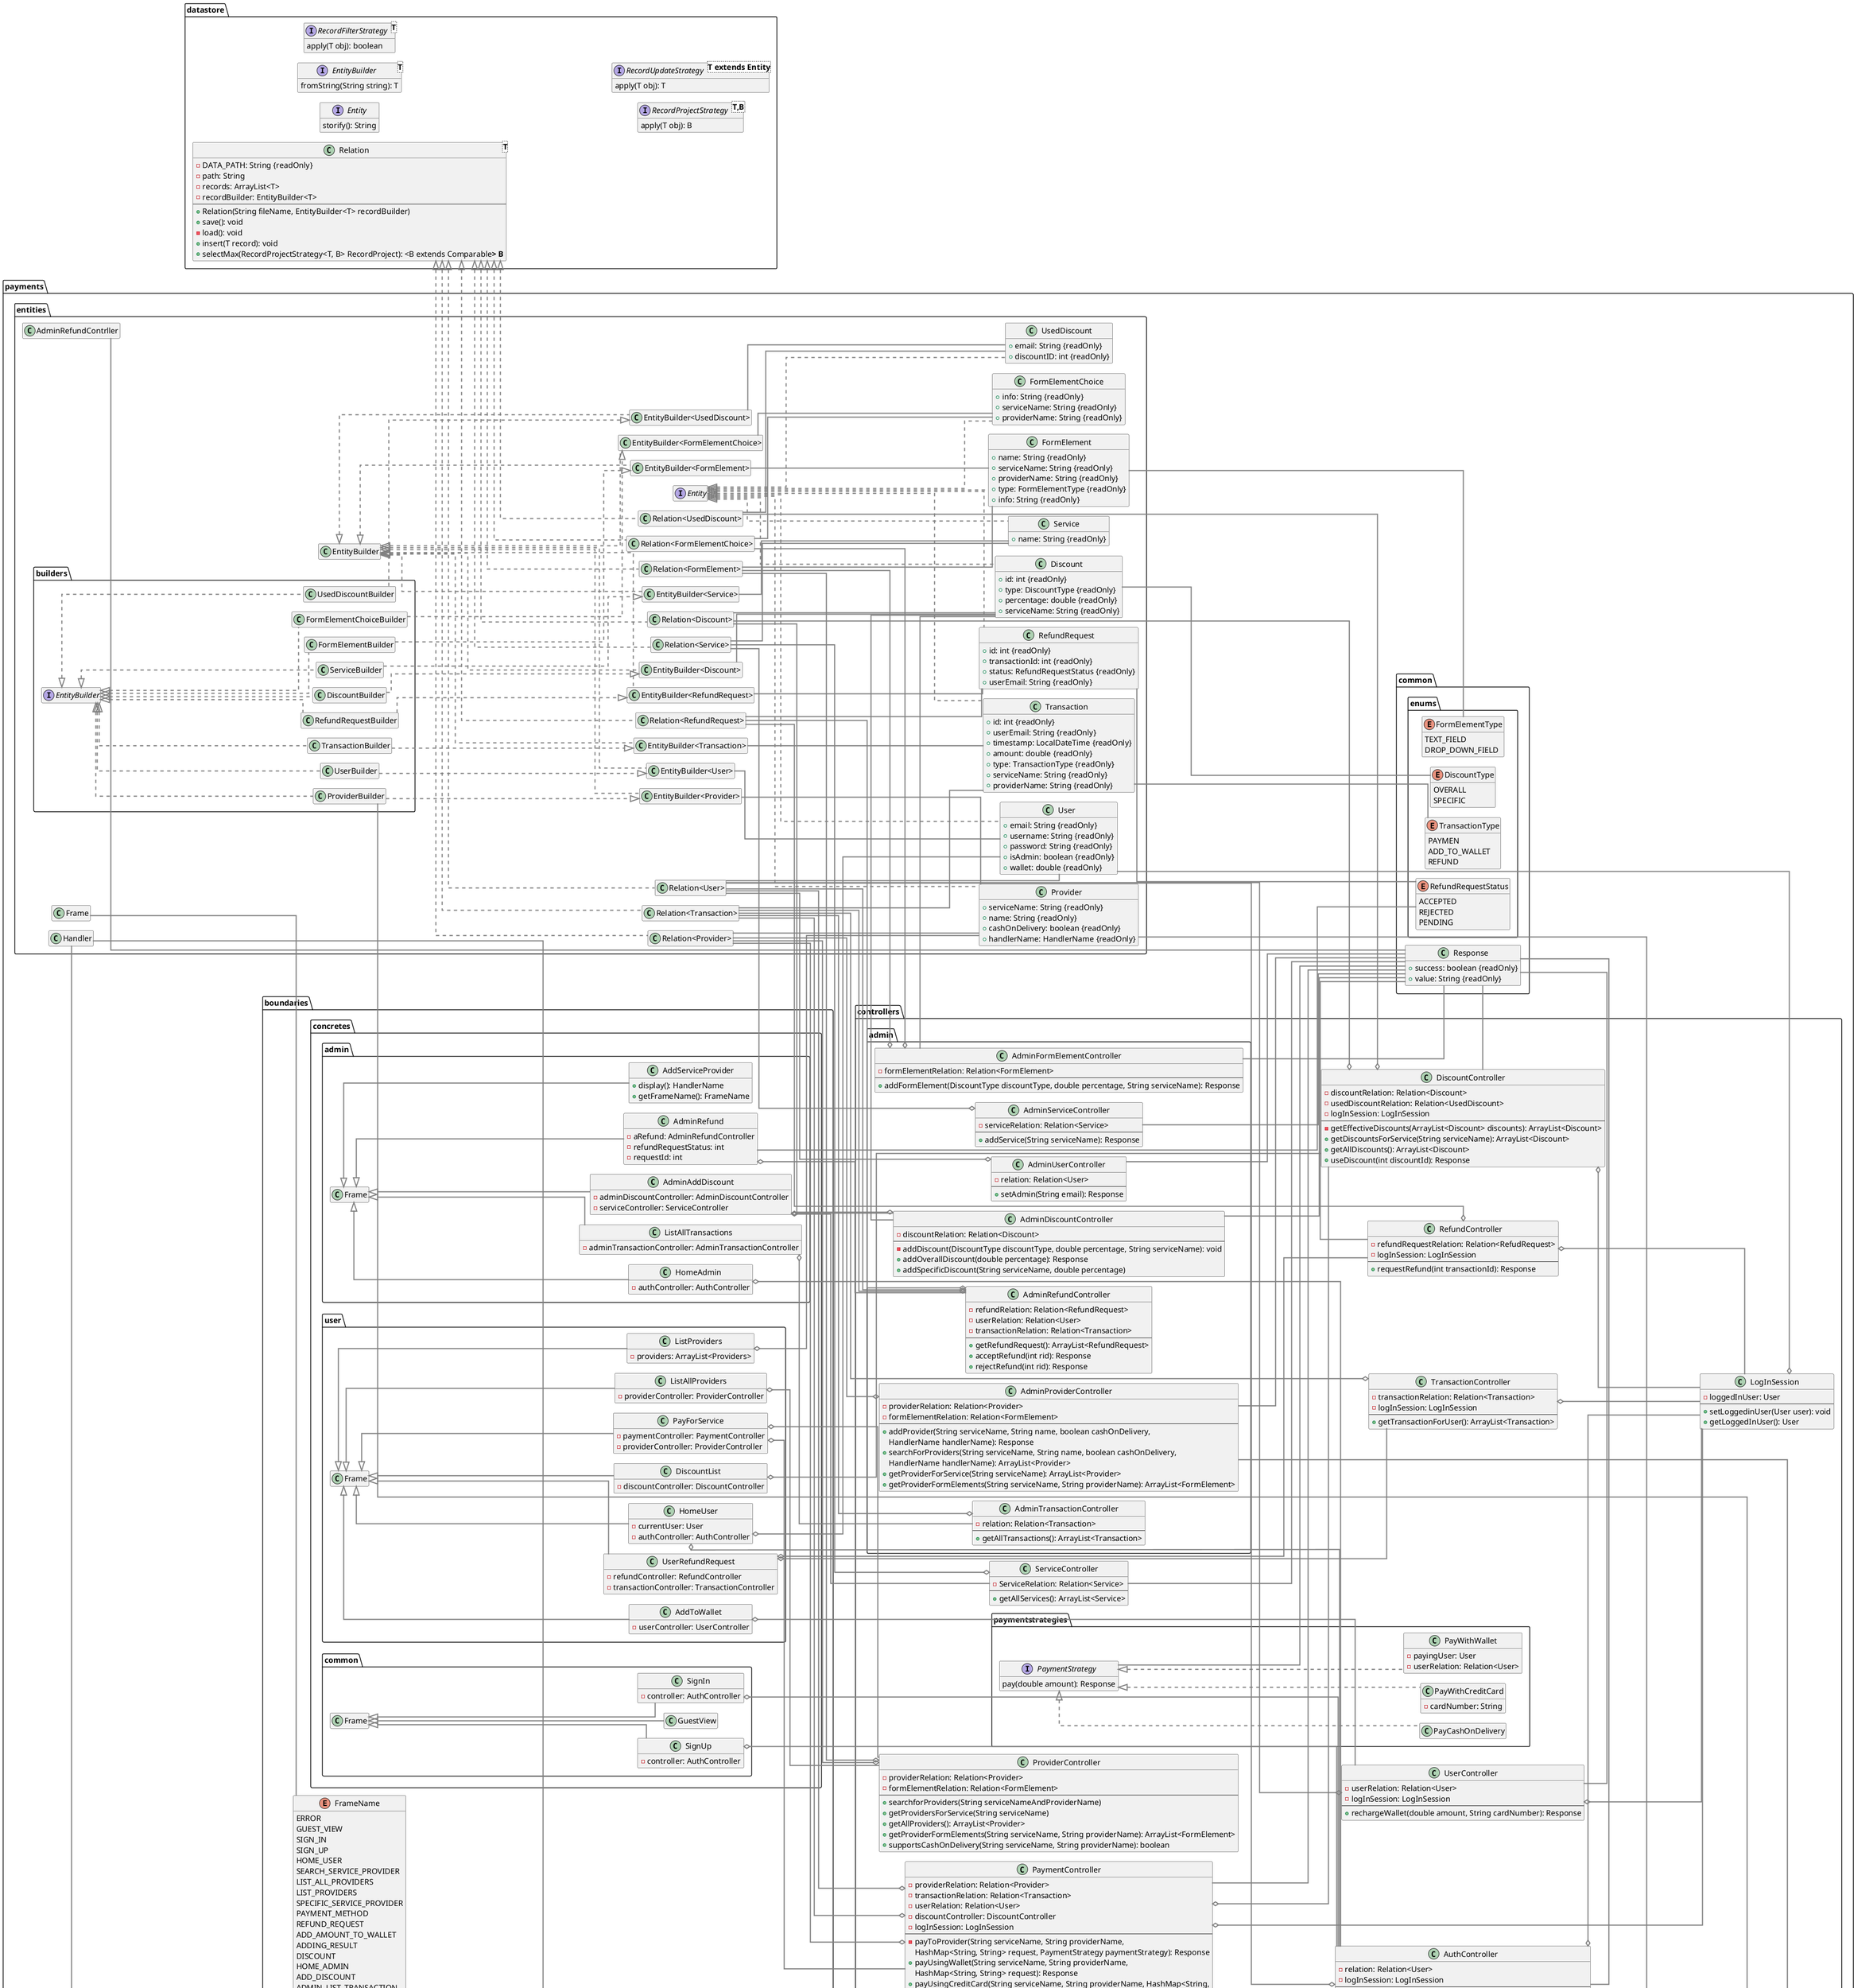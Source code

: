 @startuml Domain Model
skinparam nodesep 20
skinparam linetype ortho
skinparam ranksep 150
left to right direction
skinparam style strictuml
skinparam style DefaultFontName Arial
skinparam DefaultFontSize 16
skinparam DefaultFontStyle bold
skinparam ArrowThickness 2.2
skinparam ArrowColor #grey
hide empty members


package datastore <<Folder>>{
    interface Entity {
        storify(): String
    }
    interface EntityBuilder<T>{
        fromString(String string): T
    }
    interface RecordFilterStrategy<T>   {
        apply(T obj): boolean
    }
    interface RecordProjectStrategy<T,B>   {
        apply(T obj): B
    }
    interface RecordUpdateStrategy<T extends Entity>   {
        apply(T obj): T
    }
    class  Relation<T>{
        - DATA_PATH: String {readOnly}
        - path: String
        - records: ArrayList<T>
        - recordBuilder: EntityBuilder<T>
        --
        + Relation(String fileName, EntityBuilder<T> recordBuilder)
        + save(): void
        - load(): void
        + insert(T record): void
        + selectMax(RecordProjectStrategy<T, B> RecordProject): <B extends Comparable<B>> B
    }
}

package handlers <<folder>>{
    abstract class  Handler   {
        --
        + {abstract} getHandlerName(): HandlerName
        + {abstract} getRequestKeys(): String[]
        + {abstract} getConstrains(): String
        # {abstract} handleRequestAndGetAmount(HasMap<String, String> request): HandlerResponse
        # requestContainsAllKeys(HashMap<String, String> request): boolean
        + validateAndHandleRequest(HasMap<String, String> request): request
    }
    class  HandlerFactory  {
        + getHandler: Handler
    }
    enum HandlerName   {
        VODAFONE_RECHARGE
        WE_RECHARGE
        ORANGE_RECHARGE
        VODAFONE_INTERNET
        ETISALAT_RECHARGE
        WE_INTERNET
        ETISALAT_INTERNET
        ORANGE_INTERNET
        QUARTERLY_LANDLINE
        MONTHLY_LANDLINE
        NGO_DONATION
        CANCER_HOSPITAL_DONATION
        SCHOOL_DONATION
        PROXY
        ERRONEOUS
    }
    class  HandlerResponse   {
        + success: boolean {readOnly}
        + errorMessage: String {readOnly}
        + amount: Double {readOnly}
    }

    package handlers.concrete{
        class  CancerHospitalDonationHandler extends Handler{
            - {static} TYPES_PRICES: Map<String, Double>
        }
        class  ErroneousHandler extends Handler {

        }
        class  EtisalatInternetHandler extends Handler{
            + {static} allowedBandwidth: Set<String>
        }
        class  EtisalatRechargeHandler extends Handler{
        }
        class  MonthlyLandlineHandler extends Handler{
            - MONTHLY_PRICE: Double
        }
        class  NgoDonationHandler extends Handler{

        }
        class  OrangeInternetHandler extends Handler{
            - {static} allowedBandwidth: Set<String> {readOnly}
        }
        class  OrangeRechargeHandler extends Handler{

        }
        class  QuarterlyLandlineHandler extends Handler{
            - {static} QUARTERLY_PRICE: double
        }
        class  SchoolDonationHandler extends Handler{

        }
        class  VodafoneInternetHandler extends Handler{
            - {static} allowedBandwidth: Set<String> {readOnly}
        }
        class  VodafoneRechargeHandler extends Handler{

        }
        class  WeInternetHandler extends Handler{

        }
        class  WeRechargeHandler extends Handler{

        }

    }
}

package payments{
    package payments.boundaries{
        abstract class  Frame{
            + {abstract} getFrameName(): FrameName
            # {abstract} display(Scanner scanner): FrameName
            + displayWithInstruction(Scanner scanner): FrameName
        }
        enum FrameName {
            ERROR
            GUEST_VIEW
            SIGN_IN
            SIGN_UP
            HOME_USER
            SEARCH_SERVICE_PROVIDER
            LIST_ALL_PROVIDERS
            LIST_PROVIDERS
            SPECIFIC_SERVICE_PROVIDER
            PAYMENT_METHOD
            REFUND_REQUEST
            ADD_AMOUNT_TO_WALLET
            ADDING_RESULT
            DISCOUNT
            HOME_ADMIN
            ADD_DISCOUNT
            ADMIN_LIST_TRANSACTION
            ADMIN_LIST_REFUNDS
            LIST_ALL_TRANSACTIONS
            ADMIN_REFUND
        }
        class  Router{
            - frames: HashMap<FrameName, Frame>
            - currentFrame: Frame
            --
            + mainLoop(): void
        }

        Router o-- Frame


        package payments.boundaries.concretes{
            package payments.boundaries.concretes.admin{
                class  AddServiceProvider extends Frame  {
                    + display(): HandlerName
                    + getFrameName(): FrameName
                }
                class  AdminAddDiscount extends Frame  {
                    - adminDiscountController: AdminDiscountController
                    - serviceController: ServiceController
                }
                class  AdminRefund extends Frame   {
                    - aRefund: AdminRefundController
                    - refundRequestStatus: int
                    - requestId: int
                }
                class  HomeAdmin extends Frame   {
                    - authController: AuthController
                }
                class  ListAllTransactions extends Frame   {
                    - adminTransactionController: AdminTransactionController
                }
            }

            package payments.boundaries.concretes.common{
                class  GuestView extends Frame   {

                }
                class  SignIn extends Frame  {
                    - controller: AuthController
                }
                class  SignUp extends Frame  {
                    - controller: AuthController
                }
            }
            package payments.boundaries.concretes.user{
                class  AddToWallet extends Frame   {
                    - userController: UserController
                }
                class  DiscountList extends Frame    {
                    - discountController: DiscountController
                }
                class  HomeUser extends Frame    {
                    - currentUser: User
                    - authController: AuthController
                }
                class  ListAllProviders extends Frame    {
                    - providerController: ProviderController
                }
                class  ListProviders extends Frame   {
                    - providers: ArrayList<Providers>
                }
                class  PayForService extends Frame   {
                    - paymentController: PaymentController
                    - providerController: ProviderController
                }
                class  UserRefundRequest extends Frame   {
                    - refundController: RefundController
                    - transactionController: TransactionController
                }
            }






        }

    }
    package payments.common{
        class  Response   {
            + success: boolean {readOnly}
            + value: String {readOnly}
        }
        package payments.common.enums{
            enum DiscountType {
                OVERALL
                SPECIFIC
            }
            enum FormElementType   {
                TEXT_FIELD
                DROP_DOWN_FIELD
            }
            enum RefundRequestStatus   {
                ACCEPTED
                REJECTED
                PENDING
            }
            enum TransactionType   {
                PAYMEN
                ADD_TO_WALLET
                REFUND
            }
        }

    }
    package payments.controllers{

        package payments.controllers.admin{

            class  AdminDiscountController   {
                - discountRelation: Relation<Discount>
                --
                - addDiscount(DiscountType discountType, double percentage, String serviceName): void
                + addOverallDiscount(double percentage): Response
                + addSpecificDiscount(String serviceName, double percentage)
            }
            class  AdminFormElementController   {
                - formElementRelation: Relation<FormElement>
                --
                + addFormElement(DiscountType discountType, double percentage, String serviceName): Response
            }
            class  AdminProviderController   {
                - providerRelation: Relation<Provider>
                - formElementRelation: Relation<FormElement>
                --
                + addProvider(String serviceName, String name, boolean cashOnDelivery,
                HandlerName handlerName): Response
                + searchForProviders(String serviceName, String name, boolean cashOnDelivery,
                HandlerName handlerName): ArrayList<Provider>
                + getProviderForService(String serviceName): ArrayList<Provider>
                + getProviderFormElements(String serviceName, String providerName): ArrayList<FormElement>
            }
            class  AdminRefundController   {
                - refundRelation: Relation<RefundRequest>
                - userRelation: Relation<User>
                - transactionRelation: Relation<Transaction>
                --
                + getRefundRequest(): ArrayList<RefundRequest>
                + acceptRefund(int rid): Response
                + rejectRefund(int rid): Response
            }
            class  AdminServiceController   {
                - serviceRelation: Relation<Service>
                --
                + addService(String serviceName): Response
            }
            class  AdminTransactionController   {
                - relation: Relation<Transaction>
                --
                + getAllTransactions(): ArrayList<Transaction>
            }
            class  AdminUserController {
                - relation: Relation<User>
                --
                + setAdmin(String email): Response
            }
        }

        package payments.controllers.paymentstrategies{
            interface PaymentStrategy   {
                pay(double amount): Response
            }
            class  PayCashOnDelivery  implements PaymentStrategy {

            }
            class  PayWithCreditCard  implements PaymentStrategy {
                - cardNumber: String
            }
            class  PayWithWallet  implements PaymentStrategy {
                - payingUser: User
                - userRelation: Relation<User>
            }
        }

        class  AuthController   {
            - relation: Relation<User>
            - logInSession: LogInSession
            --
            + signUp(String email, String userName, String password): Response
            + logIn(String email, String password): Response
            + logOut(): Response
        }
        class  DiscountController   {
            - discountRelation: Relation<Discount>
            - usedDiscountRelation: Relation<UsedDiscount>
            - logInSession: LogInSession
            --
            - getEffectiveDiscounts(ArrayList<Discount> discounts): ArrayList<Discount>
            + getDiscountsForService(String serviceName): ArrayList<Discount>
            + getAllDiscounts(): ArrayList<Discount>
            + useDiscount(int discountId): Response
        }
        class  LogInSession   {
            - loggedInUser: User
            --
            + setLoggedinUser(User user): void
            + getLoggedInUser(): User
        }
        class  PaymentController   {
            - providerRelation: Relation<Provider>
            - transactionRelation: Relation<Transaction>
            - userRelation: Relation<User>
            - discountController: DiscountController
            - logInSession: LogInSession
            --
            - payToProvider(String serviceName, String providerName,
            HashMap<String, String> request, PaymentStrategy paymentStrategy): Response
            + payUsingWallet(String serviceName, String providerName,
            HashMap<String, String> request): Response
            + payUsingCreditCard(String serviceName, String providerName, HashMap<String,
            String> request, String cardNumber): Response
            + payCashOnDelivery(String serviceName, String providerName,
            HashMap<String, String> request): Response
        }
        class  RefundController   {
            - refundRequestRelation: Relation<RefudRequest>
            - logInSession: LogInSession
            --
            + requestRefund(int transactionId): Response
        }
        class  ServiceController   {
            - ServiceRelation: Relation<Service>
            --
            + getAllServices(): ArrayList<Service>
        }
        class  TransactionController   {
            - transactionRelation: Relation<Transaction>
            - logInSession: LogInSession
            --
            + getTransactionForUser(): ArrayList<Transaction>
        }
        class  UserController   {
            - userRelation: Relation<User>
            - logInSession: LogInSession
            --
            + rechargeWallet(double amount, String cardNumber): Response
        }
        class  ProviderController    {
            - providerRelation: Relation<Provider>
            - formElementRelation: Relation<FormElement>
            --
            + searchforProviders(String serviceNameAndProviderName)
            + getProvidersForService(String serviceName)
            + getAllProviders(): ArrayList<Provider>
            + getProviderFormElements(String serviceName, String providerName): ArrayList<FormElement>
            + supportsCashOnDelivery(String serviceName, String providerName): boolean
        }
        AuthController o-- LogInSession
        DiscountController o-- LogInSession
        PaymentController o-- LogInSession
        PaymentController o-- DiscountController
    }


    package payments.entities{
        package payments.entities.builders{
            class  DiscountBuilder implements EntityBuilder  {

            }
            class  FormElementBuilder implements EntityBuilder  {

            }
            class  ProviderBuilder implements EntityBuilder  {

            }
            class  RefundRequestBuilder implements EntityBuilder  {

            }
            class  ServiceBuilder implements EntityBuilder  {

            }
            class  TransactionBuilder implements EntityBuilder  {

            }
            class  UsedDiscountBuilder implements EntityBuilder  {

            }
            class  UserBuilder implements EntityBuilder  {

            }
            class  FormElementChoiceBuilder implements EntityBuilder  {

            }
        }

        class  Discount implements Entity  {
            + id: int {readOnly}
            + type: DiscountType {readOnly}
            + percentage: double {readOnly}
            + serviceName: String {readOnly}
        }
        class  FormElement implements Entity  {
            + name: String {readOnly}
            + serviceName: String {readOnly}
            + providerName: String {readOnly}
            + type: FormElementType {readOnly}
            + info: String {readOnly}
        }
        class  Provider implements Entity  {
            + serviceName: String {readOnly}
            + name: String {readOnly}
            + cashOnDelivery: boolean {readOnly}
            + handlerName: HandlerName {readOnly}
        }
        class  RefundRequest implements Entity  {
            + id: int {readOnly}
            + transactionId: int {readOnly}
            + status: RefundRequestStatus {readOnly}
            + userEmail: String {readOnly}
        }
        class  Service implements Entity  {
            + name: String {readOnly}
        }
        class  Transaction implements Entity  {
            + id: int {readOnly}
            + userEmail: String {readOnly}
            + timestamp: LocalDateTime {readOnly}
            + amount: double {readOnly}
            + type: TransactionType {readOnly}
            + serviceName: String {readOnly}
            + providerName: String {readOnly}
        }
        class  UsedDiscount implements Entity  {
            + email: String {readOnly}
            + discountID: int {readOnly}
        }
        class  User implements Entity  {
            + email: String {readOnly}
            + username: String {readOnly}
            + password: String {readOnly}
            + isAdmin: boolean {readOnly}
            + wallet: double {readOnly}
        }
        class  FormElementChoice implements Entity   {
            + info: String {readOnly}
            + serviceName: String {readOnly}
            + providerName: String {readOnly}
        }

        Relation <|.. "Relation<User>"
        "Relation<User>" -d- User

        Relation <|.. "Relation<Transaction>"
        "Relation<Transaction>" -d- Transaction

        Relation <|.. "Relation<Service>"
        "Relation<Service>" -d- Service

        Relation <|.. "Relation<RefundRequest>"
        "Relation<RefundRequest>" -d- RefundRequest

        Relation <|.. "Relation<Provider>"
        "Relation<Provider>" -d- Provider

        Relation <|.. "Relation<Discount>"
        "Relation<Discount>" -d- Discount


        Relation <|.. "Relation<UsedDiscount>"
        "Relation<UsedDiscount>" -d- UsedDiscount


        Relation <|.. "Relation<FormElement>"
        "Relation<FormElement>" -d- FormElement

        Relation <|.. "Relation<FormElementChoice>"
        "Relation<FormElementChoice>" -d- FormElementChoice
'----------------------------------------------------------
        LogInSession o-- User

        "Relation<User>" --o AuthController

        "Relation<Transaction>" --o PaymentController
        "Relation<Provider>" --o PaymentController
        "Relation<User>" --o PaymentController

        "Relation<Discount>" --o DiscountController
        "Relation<UsedDiscount>" --o DiscountController

        "Relation<FormElement>" --o ProviderController
        "Relation<Provider>" --o ProviderController

        "Relation<RefundRequest>" --o RefundController
        RefundController o-- LogInSession

        "Relation<Service>" --o ServiceController

        "Relation<Transaction>" --o TransactionController
        TransactionController o-- LogInSession

        "Relation<User>" --o UserController
        UserController o-- LogInSession

        "Relation<Discount>" --o AdminDiscountController

        "Relation<FormElement>" --o AdminFormElementController
        "Relation<FormElementChoice>" --o AdminFormElementController

        "Relation<Provider>" --o AdminProviderController

        "Relation<RefundRequest>" --o AdminRefundController
        "Relation<User>" --o AdminRefundController
        "Relation<Transaction>" --o AdminRefundController

        "Relation<Service>" --o AdminServiceController

        "Relation<Transaction>" --o AdminTransactionController

        "Relation<User>" --o AdminUserController

        AdminAddDiscount o-- AdminDiscountController
        AdminAddDiscount o-- ServiceController

        AdminRefund o-- AdminRefundController

        HomeAdmin o-- AuthController

        ListAllTransactions o-- AdminTransactionController

        SignIn o-- AuthController
        SignUp o-- AuthController

        AddToWallet o-- UserController

        DiscountList o-- DiscountController

        HomeUser o-- User
        HomeUser o-- AuthController

        ListAllProviders o-- ProviderController

        ListProviders o-- Provider

        PayForService o-- PaymentController
        PayForService o-- ProviderController

        UserRefundRequest o-- RefundController
        UserRefundRequest o-- TransactionController

        HandlerFactory o-- Handler
        HandlerFactory o-- HandlerName

        HandlerFactory -- CancerHospitalDonationHandler
        HandlerFactory -- ErroneousHandler
        HandlerFactory -- EtisalatInternetHandler
        HandlerFactory -- EtisalatRechargeHandler
        HandlerFactory -- MonthlyLandlineHandler
        HandlerFactory -- NgoDonationHandler
        HandlerFactory -- OrangeInternetHandler
        HandlerFactory -- OrangeRechargeHandler
        HandlerFactory -- QuarterlyLandlineHandler
        HandlerFactory -- SchoolDonationHandler
        HandlerFactory -- VodafoneInternetHandler
        HandlerFactory -- VodafoneRechargeHandler
        HandlerFactory -- WeInternetHandler
        HandlerFactory -- WeRechargeHandler


        EntityBuilder <|.. "EntityBuilder<Discount>"
        EntityBuilder <|.. "EntityBuilder<FormElement>"
        EntityBuilder <|.. "EntityBuilder<Provider>"
        EntityBuilder <|.. "EntityBuilder<RefundRequest>"
        EntityBuilder <|.. "EntityBuilder<Service>"
        EntityBuilder <|.. "EntityBuilder<Transaction>"
        EntityBuilder <|.. "EntityBuilder<UsedDiscount>"
        EntityBuilder <|.. "EntityBuilder<User>"
        EntityBuilder <|.. "EntityBuilder<FormElementChoice>"

        "EntityBuilder<Discount>" -- Discount
        "EntityBuilder<FormElement>" -- FormElement
        "EntityBuilder<Provider>" -- Provider
        "EntityBuilder<RefundRequest>" -- RefundRequest
        "EntityBuilder<Service>" -- Service
        "EntityBuilder<Transaction>" -- Transaction
        "EntityBuilder<UsedDiscount>" -- UsedDiscount
        "EntityBuilder<User>" -- User
        "EntityBuilder<FormElementChoice>" -- FormElementChoice

        DiscountBuilder ..|> "EntityBuilder<Discount>"
        FormElementBuilder ..|> "EntityBuilder<FormElement>"
        ProviderBuilder ..|> "EntityBuilder<Provider>"
        RefundRequestBuilder ..|> "EntityBuilder<RefundRequest>"
        ServiceBuilder ..|> "EntityBuilder<Service>"
        TransactionBuilder ..|> "EntityBuilder<Transaction>"
        UsedDiscountBuilder ..|> "EntityBuilder<UsedDiscount>"
        UserBuilder ..|> "EntityBuilder<User>"
        FormElementChoiceBuilder ..|> "EntityBuilder<FormElementChoice>"

        AdminDiscountController -- Response
        AdminFormElementController -- Response
        AdminProviderController -- Response
        AdminRefundContrller -- Response
        AdminServiceController -- Response
        AdminUserController -- Response
        PaymentStrategy -- Response
        AuthController -- Response
        DiscountController -- Response
        PaymentController -- Response
        RefundController -- Response
        ServiceController -- Response
        UserController -- Response

        Discount -- DiscountType
        Discount -- AdminFormElementController
        Discount -- AdminDiscountController

        FormElementType -- FormElement

        RefundRequestStatus -- AdminRefund
        RefundRequestStatus -- RefundRequest

        TransactionType -- Transaction

        PaymentController -- Handler
        PaymentController -- HandlerFactory
        PaymentController -- HandlerResponse

        AdminProviderController -- HandlerName

        Provider -- HandlerName

        ProviderBuilder -- HandlerName

        Frame -- FrameName
    }
}



@enduml
